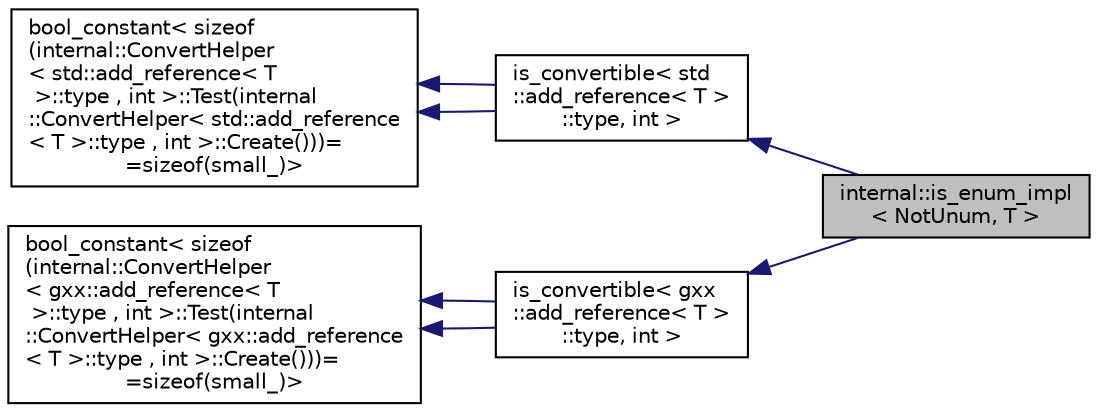 digraph "internal::is_enum_impl&lt; NotUnum, T &gt;"
{
  edge [fontname="Helvetica",fontsize="10",labelfontname="Helvetica",labelfontsize="10"];
  node [fontname="Helvetica",fontsize="10",shape=record];
  rankdir="LR";
  Node1 [label="internal::is_enum_impl\l\< NotUnum, T \>",height=0.2,width=0.4,color="black", fillcolor="grey75", style="filled", fontcolor="black"];
  Node2 -> Node1 [dir="back",color="midnightblue",fontsize="10",style="solid",fontname="Helvetica"];
  Node2 [label="is_convertible\< std\l::add_reference\< T \>\l::type, int \>",height=0.2,width=0.4,color="black", fillcolor="white", style="filled",URL="$structis__convertible.html"];
  Node3 -> Node2 [dir="back",color="midnightblue",fontsize="10",style="solid",fontname="Helvetica"];
  Node3 [label="bool_constant\< sizeof\l(internal::ConvertHelper\l\< std::add_reference\< T\l \>::type , int  \>::Test(internal\l::ConvertHelper\< std::add_reference\l\< T \>::type , int  \>::Create()))=\l=sizeof(small_)\>",height=0.2,width=0.4,color="black", fillcolor="white", style="filled",URL="$structintegral__constant.html"];
  Node3 -> Node2 [dir="back",color="midnightblue",fontsize="10",style="solid",fontname="Helvetica"];
  Node4 -> Node1 [dir="back",color="midnightblue",fontsize="10",style="solid",fontname="Helvetica"];
  Node4 [label="is_convertible\< gxx\l::add_reference\< T \>\l::type, int \>",height=0.2,width=0.4,color="black", fillcolor="white", style="filled",URL="$structis__convertible.html"];
  Node5 -> Node4 [dir="back",color="midnightblue",fontsize="10",style="solid",fontname="Helvetica"];
  Node5 [label="bool_constant\< sizeof\l(internal::ConvertHelper\l\< gxx::add_reference\< T\l \>::type , int  \>::Test(internal\l::ConvertHelper\< gxx::add_reference\l\< T \>::type , int  \>::Create()))=\l=sizeof(small_)\>",height=0.2,width=0.4,color="black", fillcolor="white", style="filled",URL="$structintegral__constant.html"];
  Node5 -> Node4 [dir="back",color="midnightblue",fontsize="10",style="solid",fontname="Helvetica"];
}
